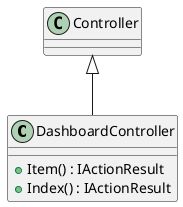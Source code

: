 @startuml
class DashboardController {
    + Item() : IActionResult
    + Index() : IActionResult
}
Controller <|-- DashboardController
@enduml
